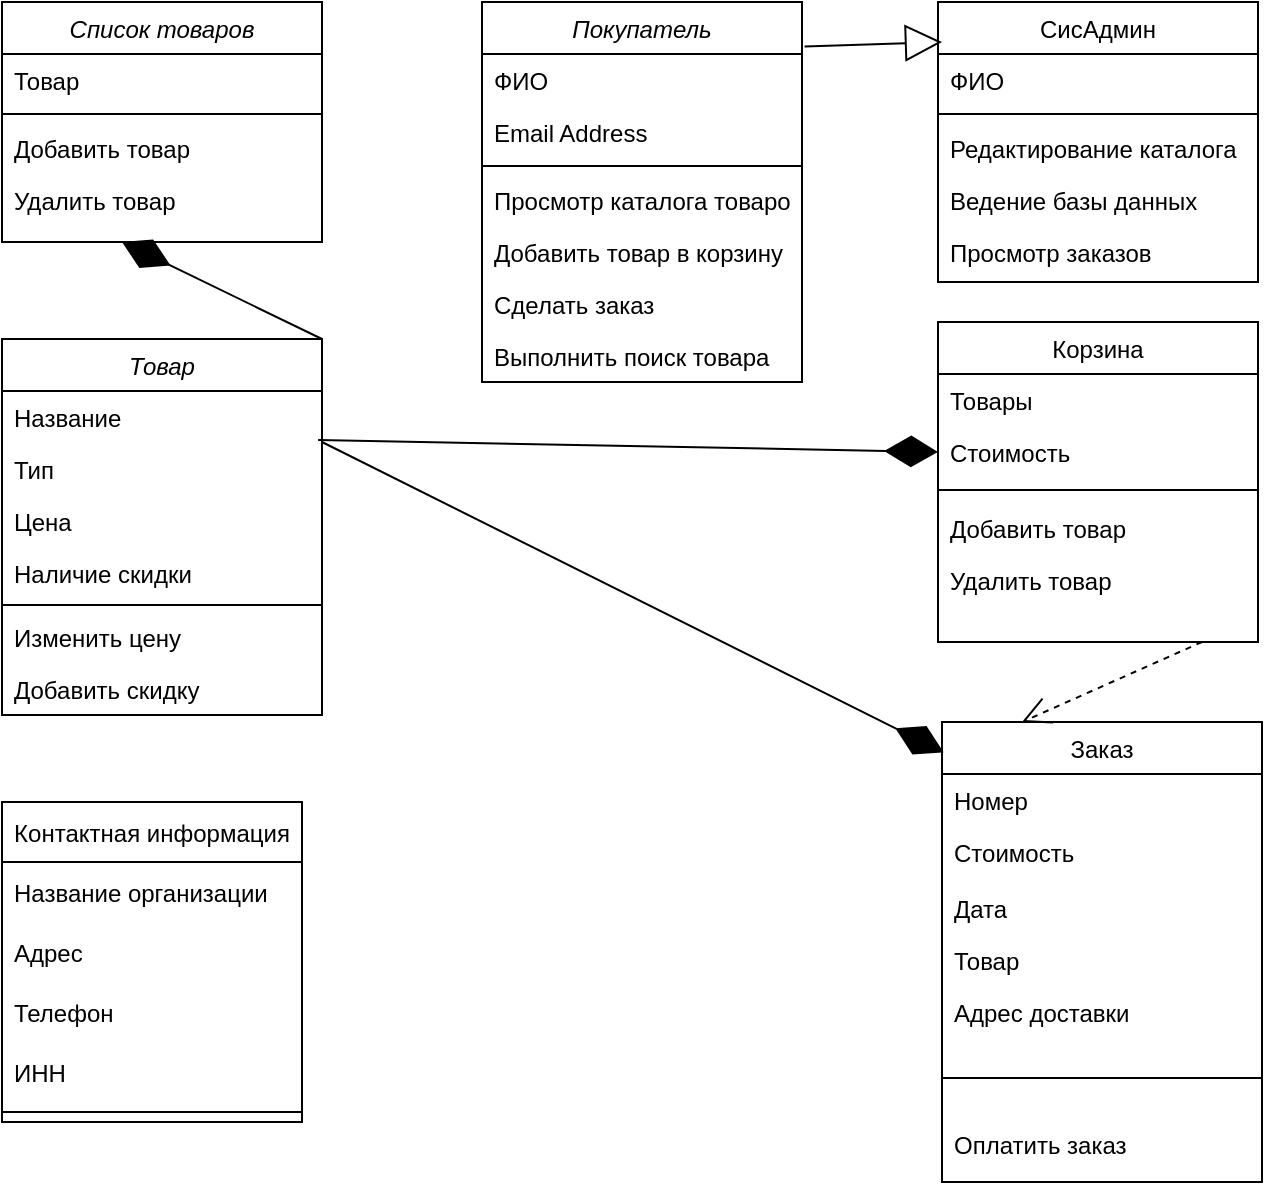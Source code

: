 <mxfile version="20.5.1" type="device"><diagram id="C5RBs43oDa-KdzZeNtuy" name="Page-1"><mxGraphModel dx="1221" dy="672" grid="1" gridSize="10" guides="1" tooltips="1" connect="1" arrows="1" fold="1" page="1" pageScale="1" pageWidth="827" pageHeight="1169" math="0" shadow="0"><root><mxCell id="WIyWlLk6GJQsqaUBKTNV-0"/><mxCell id="WIyWlLk6GJQsqaUBKTNV-1" parent="WIyWlLk6GJQsqaUBKTNV-0"/><mxCell id="zkfFHV4jXpPFQw0GAbJ--0" value="Покупатель" style="swimlane;fontStyle=2;align=center;verticalAlign=top;childLayout=stackLayout;horizontal=1;startSize=26;horizontalStack=0;resizeParent=1;resizeLast=0;collapsible=1;marginBottom=0;rounded=0;shadow=0;strokeWidth=1;" parent="WIyWlLk6GJQsqaUBKTNV-1" vertex="1"><mxGeometry x="280" y="120" width="160" height="190" as="geometry"><mxRectangle x="230" y="140" width="160" height="26" as="alternateBounds"/></mxGeometry></mxCell><mxCell id="zkfFHV4jXpPFQw0GAbJ--1" value="ФИО" style="text;align=left;verticalAlign=top;spacingLeft=4;spacingRight=4;overflow=hidden;rotatable=0;points=[[0,0.5],[1,0.5]];portConstraint=eastwest;" parent="zkfFHV4jXpPFQw0GAbJ--0" vertex="1"><mxGeometry y="26" width="160" height="26" as="geometry"/></mxCell><mxCell id="zkfFHV4jXpPFQw0GAbJ--3" value="Email Address" style="text;align=left;verticalAlign=top;spacingLeft=4;spacingRight=4;overflow=hidden;rotatable=0;points=[[0,0.5],[1,0.5]];portConstraint=eastwest;rounded=0;shadow=0;html=0;" parent="zkfFHV4jXpPFQw0GAbJ--0" vertex="1"><mxGeometry y="52" width="160" height="26" as="geometry"/></mxCell><mxCell id="zkfFHV4jXpPFQw0GAbJ--4" value="" style="line;html=1;strokeWidth=1;align=left;verticalAlign=middle;spacingTop=-1;spacingLeft=3;spacingRight=3;rotatable=0;labelPosition=right;points=[];portConstraint=eastwest;" parent="zkfFHV4jXpPFQw0GAbJ--0" vertex="1"><mxGeometry y="78" width="160" height="8" as="geometry"/></mxCell><mxCell id="zkfFHV4jXpPFQw0GAbJ--25" value="Просмотр каталога товаров" style="text;align=left;verticalAlign=top;spacingLeft=4;spacingRight=4;overflow=hidden;rotatable=0;points=[[0,0.5],[1,0.5]];portConstraint=eastwest;" parent="zkfFHV4jXpPFQw0GAbJ--0" vertex="1"><mxGeometry y="86" width="160" height="26" as="geometry"/></mxCell><mxCell id="86YJMjlIUeP8NM5uJmk1-4" value="Добавить товар в корзину" style="text;align=left;verticalAlign=top;spacingLeft=4;spacingRight=4;overflow=hidden;rotatable=0;points=[[0,0.5],[1,0.5]];portConstraint=eastwest;" vertex="1" parent="zkfFHV4jXpPFQw0GAbJ--0"><mxGeometry y="112" width="160" height="26" as="geometry"/></mxCell><mxCell id="86YJMjlIUeP8NM5uJmk1-5" value="Сделать заказ" style="text;align=left;verticalAlign=top;spacingLeft=4;spacingRight=4;overflow=hidden;rotatable=0;points=[[0,0.5],[1,0.5]];portConstraint=eastwest;" vertex="1" parent="zkfFHV4jXpPFQw0GAbJ--0"><mxGeometry y="138" width="160" height="26" as="geometry"/></mxCell><mxCell id="86YJMjlIUeP8NM5uJmk1-6" value="Выполнить поиск товара" style="text;align=left;verticalAlign=top;spacingLeft=4;spacingRight=4;overflow=hidden;rotatable=0;points=[[0,0.5],[1,0.5]];portConstraint=eastwest;" vertex="1" parent="zkfFHV4jXpPFQw0GAbJ--0"><mxGeometry y="164" width="160" height="26" as="geometry"/></mxCell><mxCell id="zkfFHV4jXpPFQw0GAbJ--17" value="СисАдмин" style="swimlane;fontStyle=0;align=center;verticalAlign=top;childLayout=stackLayout;horizontal=1;startSize=26;horizontalStack=0;resizeParent=1;resizeLast=0;collapsible=1;marginBottom=0;rounded=0;shadow=0;strokeWidth=1;" parent="WIyWlLk6GJQsqaUBKTNV-1" vertex="1"><mxGeometry x="508" y="120" width="160" height="140" as="geometry"><mxRectangle x="550" y="140" width="160" height="26" as="alternateBounds"/></mxGeometry></mxCell><mxCell id="zkfFHV4jXpPFQw0GAbJ--18" value="ФИО" style="text;align=left;verticalAlign=top;spacingLeft=4;spacingRight=4;overflow=hidden;rotatable=0;points=[[0,0.5],[1,0.5]];portConstraint=eastwest;" parent="zkfFHV4jXpPFQw0GAbJ--17" vertex="1"><mxGeometry y="26" width="160" height="26" as="geometry"/></mxCell><mxCell id="zkfFHV4jXpPFQw0GAbJ--23" value="" style="line;html=1;strokeWidth=1;align=left;verticalAlign=middle;spacingTop=-1;spacingLeft=3;spacingRight=3;rotatable=0;labelPosition=right;points=[];portConstraint=eastwest;" parent="zkfFHV4jXpPFQw0GAbJ--17" vertex="1"><mxGeometry y="52" width="160" height="8" as="geometry"/></mxCell><mxCell id="zkfFHV4jXpPFQw0GAbJ--24" value="Редактирование каталога" style="text;align=left;verticalAlign=top;spacingLeft=4;spacingRight=4;overflow=hidden;rotatable=0;points=[[0,0.5],[1,0.5]];portConstraint=eastwest;" parent="zkfFHV4jXpPFQw0GAbJ--17" vertex="1"><mxGeometry y="60" width="160" height="26" as="geometry"/></mxCell><mxCell id="86YJMjlIUeP8NM5uJmk1-3" value="Ведение базы данных&#10;" style="text;align=left;verticalAlign=top;spacingLeft=4;spacingRight=4;overflow=hidden;rotatable=0;points=[[0,0.5],[1,0.5]];portConstraint=eastwest;" vertex="1" parent="zkfFHV4jXpPFQw0GAbJ--17"><mxGeometry y="86" width="160" height="26" as="geometry"/></mxCell><mxCell id="86YJMjlIUeP8NM5uJmk1-7" value="Просмотр заказов" style="text;align=left;verticalAlign=top;spacingLeft=4;spacingRight=4;overflow=hidden;rotatable=0;points=[[0,0.5],[1,0.5]];portConstraint=eastwest;" vertex="1" parent="zkfFHV4jXpPFQw0GAbJ--17"><mxGeometry y="112" width="160" height="26" as="geometry"/></mxCell><mxCell id="86YJMjlIUeP8NM5uJmk1-12" value="Список товаров" style="swimlane;fontStyle=2;align=center;verticalAlign=top;childLayout=stackLayout;horizontal=1;startSize=26;horizontalStack=0;resizeParent=1;resizeLast=0;collapsible=1;marginBottom=0;rounded=0;shadow=0;strokeWidth=1;" vertex="1" parent="WIyWlLk6GJQsqaUBKTNV-1"><mxGeometry x="40" y="120" width="160" height="120" as="geometry"><mxRectangle x="230" y="140" width="160" height="26" as="alternateBounds"/></mxGeometry></mxCell><mxCell id="86YJMjlIUeP8NM5uJmk1-13" value="Товар" style="text;align=left;verticalAlign=top;spacingLeft=4;spacingRight=4;overflow=hidden;rotatable=0;points=[[0,0.5],[1,0.5]];portConstraint=eastwest;" vertex="1" parent="86YJMjlIUeP8NM5uJmk1-12"><mxGeometry y="26" width="160" height="26" as="geometry"/></mxCell><mxCell id="86YJMjlIUeP8NM5uJmk1-15" value="" style="line;html=1;strokeWidth=1;align=left;verticalAlign=middle;spacingTop=-1;spacingLeft=3;spacingRight=3;rotatable=0;labelPosition=right;points=[];portConstraint=eastwest;" vertex="1" parent="86YJMjlIUeP8NM5uJmk1-12"><mxGeometry y="52" width="160" height="8" as="geometry"/></mxCell><mxCell id="86YJMjlIUeP8NM5uJmk1-42" value="Добавить товар" style="text;align=left;verticalAlign=top;spacingLeft=4;spacingRight=4;overflow=hidden;rotatable=0;points=[[0,0.5],[1,0.5]];portConstraint=eastwest;" vertex="1" parent="86YJMjlIUeP8NM5uJmk1-12"><mxGeometry y="60" width="160" height="26" as="geometry"/></mxCell><mxCell id="86YJMjlIUeP8NM5uJmk1-43" value="Удалить товар" style="text;align=left;verticalAlign=top;spacingLeft=4;spacingRight=4;overflow=hidden;rotatable=0;points=[[0,0.5],[1,0.5]];portConstraint=eastwest;" vertex="1" parent="86YJMjlIUeP8NM5uJmk1-12"><mxGeometry y="86" width="160" height="26" as="geometry"/></mxCell><mxCell id="86YJMjlIUeP8NM5uJmk1-24" value="Товар" style="swimlane;fontStyle=2;align=center;verticalAlign=top;childLayout=stackLayout;horizontal=1;startSize=26;horizontalStack=0;resizeParent=1;resizeLast=0;collapsible=1;marginBottom=0;rounded=0;shadow=0;strokeWidth=1;" vertex="1" parent="WIyWlLk6GJQsqaUBKTNV-1"><mxGeometry x="40" y="288.5" width="160" height="188" as="geometry"><mxRectangle x="230" y="140" width="160" height="26" as="alternateBounds"/></mxGeometry></mxCell><mxCell id="86YJMjlIUeP8NM5uJmk1-25" value="Название" style="text;align=left;verticalAlign=top;spacingLeft=4;spacingRight=4;overflow=hidden;rotatable=0;points=[[0,0.5],[1,0.5]];portConstraint=eastwest;" vertex="1" parent="86YJMjlIUeP8NM5uJmk1-24"><mxGeometry y="26" width="160" height="26" as="geometry"/></mxCell><mxCell id="86YJMjlIUeP8NM5uJmk1-30" value="Тип" style="text;align=left;verticalAlign=top;spacingLeft=4;spacingRight=4;overflow=hidden;rotatable=0;points=[[0,0.5],[1,0.5]];portConstraint=eastwest;" vertex="1" parent="86YJMjlIUeP8NM5uJmk1-24"><mxGeometry y="52" width="160" height="26" as="geometry"/></mxCell><mxCell id="86YJMjlIUeP8NM5uJmk1-27" value="Цена" style="text;align=left;verticalAlign=top;spacingLeft=4;spacingRight=4;overflow=hidden;rotatable=0;points=[[0,0.5],[1,0.5]];portConstraint=eastwest;" vertex="1" parent="86YJMjlIUeP8NM5uJmk1-24"><mxGeometry y="78" width="160" height="26" as="geometry"/></mxCell><mxCell id="86YJMjlIUeP8NM5uJmk1-93" value="Наличие скидки" style="text;align=left;verticalAlign=top;spacingLeft=4;spacingRight=4;overflow=hidden;rotatable=0;points=[[0,0.5],[1,0.5]];portConstraint=eastwest;" vertex="1" parent="86YJMjlIUeP8NM5uJmk1-24"><mxGeometry y="104" width="160" height="26" as="geometry"/></mxCell><mxCell id="86YJMjlIUeP8NM5uJmk1-26" value="" style="line;html=1;strokeWidth=1;align=left;verticalAlign=middle;spacingTop=-1;spacingLeft=3;spacingRight=3;rotatable=0;labelPosition=right;points=[];portConstraint=eastwest;" vertex="1" parent="86YJMjlIUeP8NM5uJmk1-24"><mxGeometry y="130" width="160" height="6" as="geometry"/></mxCell><mxCell id="86YJMjlIUeP8NM5uJmk1-54" value="Изменить цену" style="text;align=left;verticalAlign=top;spacingLeft=4;spacingRight=4;overflow=hidden;rotatable=0;points=[[0,0.5],[1,0.5]];portConstraint=eastwest;" vertex="1" parent="86YJMjlIUeP8NM5uJmk1-24"><mxGeometry y="136" width="160" height="26" as="geometry"/></mxCell><mxCell id="86YJMjlIUeP8NM5uJmk1-94" value="Добавить скидку" style="text;align=left;verticalAlign=top;spacingLeft=4;spacingRight=4;overflow=hidden;rotatable=0;points=[[0,0.5],[1,0.5]];portConstraint=eastwest;" vertex="1" parent="86YJMjlIUeP8NM5uJmk1-24"><mxGeometry y="162" width="160" height="26" as="geometry"/></mxCell><mxCell id="86YJMjlIUeP8NM5uJmk1-35" value="Корзина" style="swimlane;fontStyle=0;align=center;verticalAlign=top;childLayout=stackLayout;horizontal=1;startSize=26;horizontalStack=0;resizeParent=1;resizeLast=0;collapsible=1;marginBottom=0;rounded=0;shadow=0;strokeWidth=1;" vertex="1" parent="WIyWlLk6GJQsqaUBKTNV-1"><mxGeometry x="508" y="280" width="160" height="160" as="geometry"><mxRectangle x="550" y="140" width="160" height="26" as="alternateBounds"/></mxGeometry></mxCell><mxCell id="86YJMjlIUeP8NM5uJmk1-36" value="Товары" style="text;align=left;verticalAlign=top;spacingLeft=4;spacingRight=4;overflow=hidden;rotatable=0;points=[[0,0.5],[1,0.5]];portConstraint=eastwest;" vertex="1" parent="86YJMjlIUeP8NM5uJmk1-35"><mxGeometry y="26" width="160" height="26" as="geometry"/></mxCell><mxCell id="86YJMjlIUeP8NM5uJmk1-41" value="Стоимость" style="text;align=left;verticalAlign=top;spacingLeft=4;spacingRight=4;overflow=hidden;rotatable=0;points=[[0,0.5],[1,0.5]];portConstraint=eastwest;" vertex="1" parent="86YJMjlIUeP8NM5uJmk1-35"><mxGeometry y="52" width="160" height="26" as="geometry"/></mxCell><mxCell id="86YJMjlIUeP8NM5uJmk1-37" value="" style="line;html=1;strokeWidth=1;align=left;verticalAlign=middle;spacingTop=-1;spacingLeft=3;spacingRight=3;rotatable=0;labelPosition=right;points=[];portConstraint=eastwest;" vertex="1" parent="86YJMjlIUeP8NM5uJmk1-35"><mxGeometry y="78" width="160" height="12" as="geometry"/></mxCell><mxCell id="86YJMjlIUeP8NM5uJmk1-38" value="Добавить товар" style="text;align=left;verticalAlign=top;spacingLeft=4;spacingRight=4;overflow=hidden;rotatable=0;points=[[0,0.5],[1,0.5]];portConstraint=eastwest;" vertex="1" parent="86YJMjlIUeP8NM5uJmk1-35"><mxGeometry y="90" width="160" height="26" as="geometry"/></mxCell><mxCell id="86YJMjlIUeP8NM5uJmk1-39" value="Удалить товар" style="text;align=left;verticalAlign=top;spacingLeft=4;spacingRight=4;overflow=hidden;rotatable=0;points=[[0,0.5],[1,0.5]];portConstraint=eastwest;" vertex="1" parent="86YJMjlIUeP8NM5uJmk1-35"><mxGeometry y="116" width="160" height="26" as="geometry"/></mxCell><mxCell id="86YJMjlIUeP8NM5uJmk1-44" value="Заказ" style="swimlane;fontStyle=0;align=center;verticalAlign=top;childLayout=stackLayout;horizontal=1;startSize=26;horizontalStack=0;resizeParent=1;resizeLast=0;collapsible=1;marginBottom=0;rounded=0;shadow=0;strokeWidth=1;" vertex="1" parent="WIyWlLk6GJQsqaUBKTNV-1"><mxGeometry x="510" y="480" width="160" height="230" as="geometry"><mxRectangle x="550" y="140" width="160" height="26" as="alternateBounds"/></mxGeometry></mxCell><mxCell id="86YJMjlIUeP8NM5uJmk1-45" value="Номер" style="text;align=left;verticalAlign=top;spacingLeft=4;spacingRight=4;overflow=hidden;rotatable=0;points=[[0,0.5],[1,0.5]];portConstraint=eastwest;" vertex="1" parent="86YJMjlIUeP8NM5uJmk1-44"><mxGeometry y="26" width="160" height="26" as="geometry"/></mxCell><mxCell id="86YJMjlIUeP8NM5uJmk1-46" value="Стоимость" style="text;align=left;verticalAlign=top;spacingLeft=4;spacingRight=4;overflow=hidden;rotatable=0;points=[[0,0.5],[1,0.5]];portConstraint=eastwest;" vertex="1" parent="86YJMjlIUeP8NM5uJmk1-44"><mxGeometry y="52" width="160" height="28" as="geometry"/></mxCell><mxCell id="86YJMjlIUeP8NM5uJmk1-49" value="Дата" style="text;align=left;verticalAlign=top;spacingLeft=4;spacingRight=4;overflow=hidden;rotatable=0;points=[[0,0.5],[1,0.5]];portConstraint=eastwest;" vertex="1" parent="86YJMjlIUeP8NM5uJmk1-44"><mxGeometry y="80" width="160" height="26" as="geometry"/></mxCell><mxCell id="86YJMjlIUeP8NM5uJmk1-48" value="Товар" style="text;align=left;verticalAlign=top;spacingLeft=4;spacingRight=4;overflow=hidden;rotatable=0;points=[[0,0.5],[1,0.5]];portConstraint=eastwest;" vertex="1" parent="86YJMjlIUeP8NM5uJmk1-44"><mxGeometry y="106" width="160" height="26" as="geometry"/></mxCell><mxCell id="86YJMjlIUeP8NM5uJmk1-52" value="Адрес доставки" style="text;align=left;verticalAlign=top;spacingLeft=4;spacingRight=4;overflow=hidden;rotatable=0;points=[[0,0.5],[1,0.5]];portConstraint=eastwest;" vertex="1" parent="86YJMjlIUeP8NM5uJmk1-44"><mxGeometry y="132" width="160" height="26" as="geometry"/></mxCell><mxCell id="86YJMjlIUeP8NM5uJmk1-47" value="" style="line;html=1;strokeWidth=1;align=left;verticalAlign=middle;spacingTop=-1;spacingLeft=3;spacingRight=3;rotatable=0;labelPosition=right;points=[];portConstraint=eastwest;" vertex="1" parent="86YJMjlIUeP8NM5uJmk1-44"><mxGeometry y="158" width="160" height="40" as="geometry"/></mxCell><mxCell id="86YJMjlIUeP8NM5uJmk1-53" value="Оплатить заказ" style="text;align=left;verticalAlign=top;spacingLeft=4;spacingRight=4;overflow=hidden;rotatable=0;points=[[0,0.5],[1,0.5]];portConstraint=eastwest;" vertex="1" parent="86YJMjlIUeP8NM5uJmk1-44"><mxGeometry y="198" width="160" height="26" as="geometry"/></mxCell><mxCell id="86YJMjlIUeP8NM5uJmk1-61" value="" style="endArrow=diamondThin;endFill=1;endSize=24;html=1;rounded=0;exitX=1;exitY=0;exitDx=0;exitDy=0;" edge="1" parent="WIyWlLk6GJQsqaUBKTNV-1" source="86YJMjlIUeP8NM5uJmk1-24"><mxGeometry width="160" relative="1" as="geometry"><mxPoint x="330" y="340" as="sourcePoint"/><mxPoint x="100" y="240" as="targetPoint"/></mxGeometry></mxCell><mxCell id="86YJMjlIUeP8NM5uJmk1-62" value="" style="endArrow=diamondThin;endFill=1;endSize=24;html=1;rounded=0;exitX=0.988;exitY=-0.058;exitDx=0;exitDy=0;exitPerimeter=0;entryX=0;entryY=0.5;entryDx=0;entryDy=0;" edge="1" parent="WIyWlLk6GJQsqaUBKTNV-1" source="86YJMjlIUeP8NM5uJmk1-30" target="86YJMjlIUeP8NM5uJmk1-41"><mxGeometry width="160" relative="1" as="geometry"><mxPoint x="330" y="340" as="sourcePoint"/><mxPoint x="490" y="340" as="targetPoint"/></mxGeometry></mxCell><mxCell id="86YJMjlIUeP8NM5uJmk1-63" value="" style="endArrow=block;endSize=16;endFill=0;html=1;rounded=0;exitX=1.008;exitY=0.117;exitDx=0;exitDy=0;exitPerimeter=0;" edge="1" parent="WIyWlLk6GJQsqaUBKTNV-1" source="zkfFHV4jXpPFQw0GAbJ--0"><mxGeometry width="160" relative="1" as="geometry"><mxPoint x="330" y="340" as="sourcePoint"/><mxPoint x="510" y="140" as="targetPoint"/></mxGeometry></mxCell><mxCell id="86YJMjlIUeP8NM5uJmk1-64" value="" style="endArrow=diamondThin;endFill=1;endSize=24;html=1;rounded=0;entryX=0.005;entryY=0.066;entryDx=0;entryDy=0;entryPerimeter=0;" edge="1" parent="WIyWlLk6GJQsqaUBKTNV-1" target="86YJMjlIUeP8NM5uJmk1-44"><mxGeometry width="160" relative="1" as="geometry"><mxPoint x="200" y="340" as="sourcePoint"/><mxPoint x="490" y="430" as="targetPoint"/></mxGeometry></mxCell><mxCell id="86YJMjlIUeP8NM5uJmk1-69" value="" style="endArrow=open;endSize=12;dashed=1;html=1;rounded=0;entryX=0.25;entryY=0;entryDx=0;entryDy=0;" edge="1" parent="WIyWlLk6GJQsqaUBKTNV-1" target="86YJMjlIUeP8NM5uJmk1-44"><mxGeometry width="160" relative="1" as="geometry"><mxPoint x="640" y="440" as="sourcePoint"/><mxPoint x="490" y="330" as="targetPoint"/></mxGeometry></mxCell><mxCell id="86YJMjlIUeP8NM5uJmk1-84" value="Контактная информация" style="swimlane;fontStyle=0;childLayout=stackLayout;horizontal=1;startSize=30;horizontalStack=0;resizeParent=1;resizeParentMax=0;resizeLast=0;collapsible=1;marginBottom=0;" vertex="1" parent="WIyWlLk6GJQsqaUBKTNV-1"><mxGeometry x="40" y="520" width="150" height="160" as="geometry"/></mxCell><mxCell id="86YJMjlIUeP8NM5uJmk1-85" value="Название организации" style="text;strokeColor=none;fillColor=none;align=left;verticalAlign=middle;spacingLeft=4;spacingRight=4;overflow=hidden;points=[[0,0.5],[1,0.5]];portConstraint=eastwest;rotatable=0;" vertex="1" parent="86YJMjlIUeP8NM5uJmk1-84"><mxGeometry y="30" width="150" height="30" as="geometry"/></mxCell><mxCell id="86YJMjlIUeP8NM5uJmk1-86" value="Адрес" style="text;strokeColor=none;fillColor=none;align=left;verticalAlign=middle;spacingLeft=4;spacingRight=4;overflow=hidden;points=[[0,0.5],[1,0.5]];portConstraint=eastwest;rotatable=0;" vertex="1" parent="86YJMjlIUeP8NM5uJmk1-84"><mxGeometry y="60" width="150" height="30" as="geometry"/></mxCell><mxCell id="86YJMjlIUeP8NM5uJmk1-87" value="Телефон" style="text;strokeColor=none;fillColor=none;align=left;verticalAlign=middle;spacingLeft=4;spacingRight=4;overflow=hidden;points=[[0,0.5],[1,0.5]];portConstraint=eastwest;rotatable=0;" vertex="1" parent="86YJMjlIUeP8NM5uJmk1-84"><mxGeometry y="90" width="150" height="30" as="geometry"/></mxCell><mxCell id="86YJMjlIUeP8NM5uJmk1-88" value="ИНН" style="text;strokeColor=none;fillColor=none;align=left;verticalAlign=middle;spacingLeft=4;spacingRight=4;overflow=hidden;points=[[0,0.5],[1,0.5]];portConstraint=eastwest;rotatable=0;" vertex="1" parent="86YJMjlIUeP8NM5uJmk1-84"><mxGeometry y="120" width="150" height="30" as="geometry"/></mxCell><mxCell id="86YJMjlIUeP8NM5uJmk1-95" value="" style="line;html=1;strokeWidth=1;align=left;verticalAlign=middle;spacingTop=-1;spacingLeft=3;spacingRight=3;rotatable=0;labelPosition=right;points=[];portConstraint=eastwest;" vertex="1" parent="86YJMjlIUeP8NM5uJmk1-84"><mxGeometry y="150" width="150" height="10" as="geometry"/></mxCell></root></mxGraphModel></diagram></mxfile>